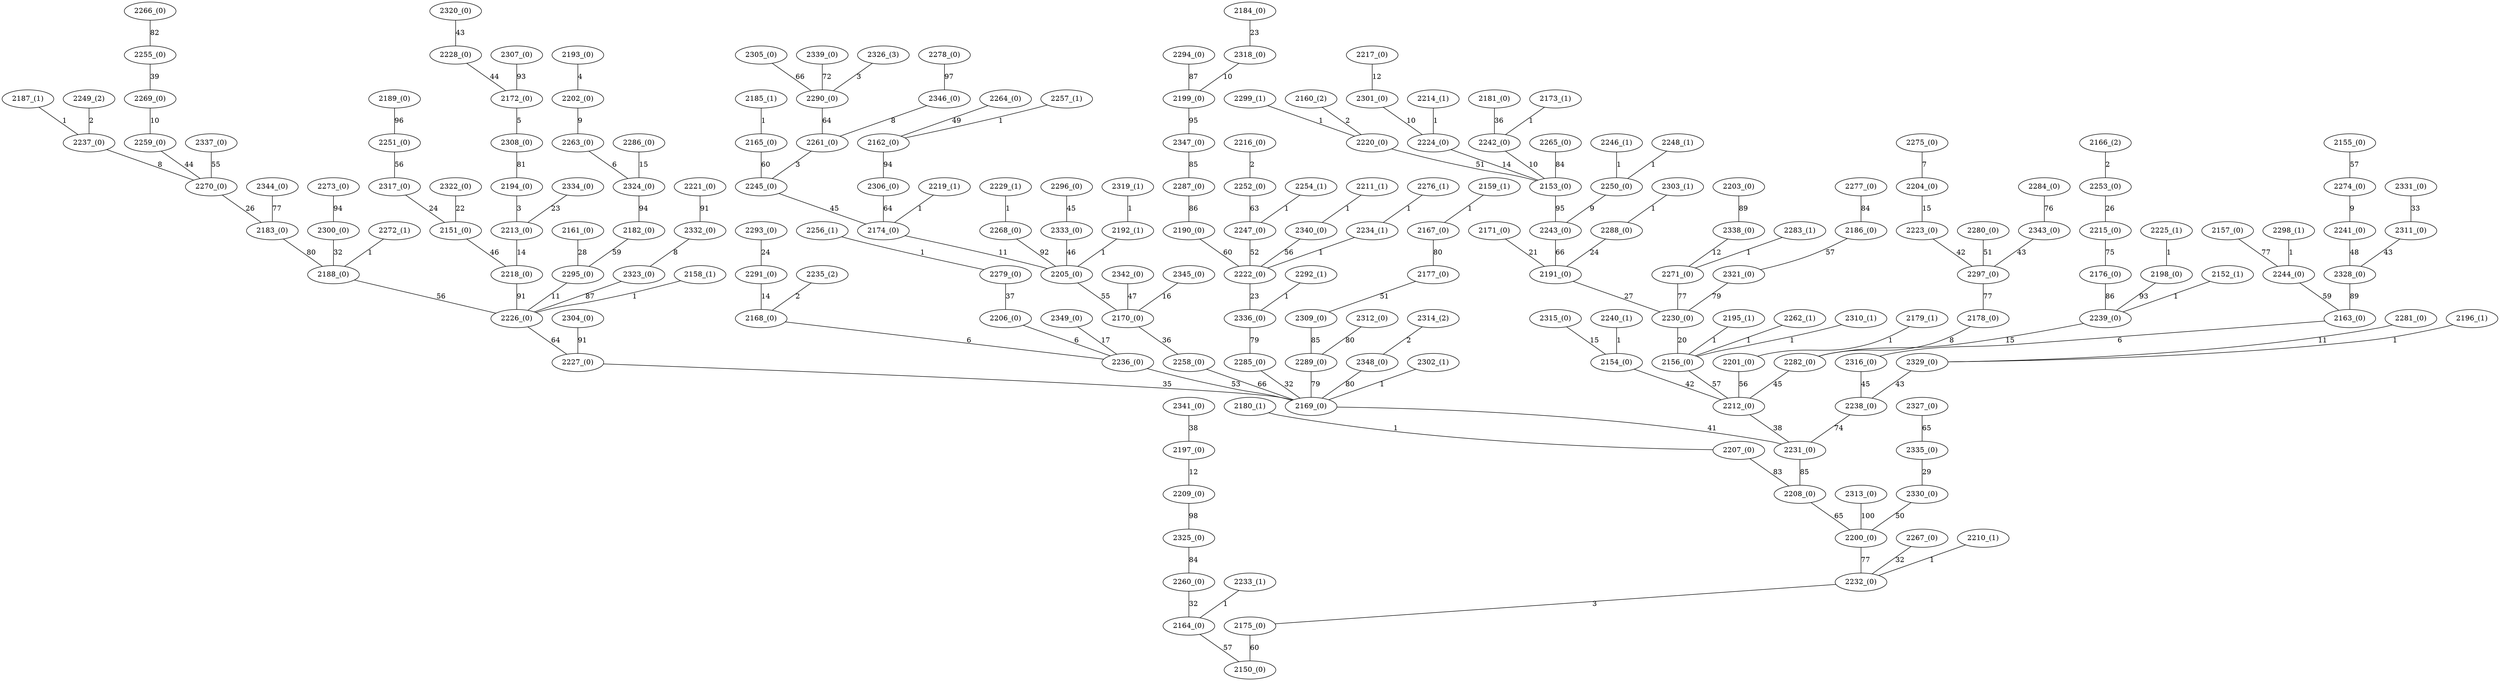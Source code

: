 graph {
    "2150_(0)" [weight=0,]
    "2164_(0)" [weight=0,]
    "2175_(0)" [weight=0,]
    "2232_(0)" [weight=0,]
    "2200_(0)" [weight=0,]
    "2208_(0)" [weight=0,]
    "2207_(0)" [weight=0,]
    "2231_(0)" [weight=0,]
    "2169_(0)" [weight=0,]
    "2212_(0)" [weight=0,]
    "2154_(0)" [weight=0,]
    "2156_(0)" [weight=0,]
    "2201_(0)" [weight=0,]
    "2227_(0)" [weight=0,]
    "2226_(0)" [weight=0,]
    "2188_(0)" [weight=0,]
    "2183_(0)" [weight=0,]
    "2218_(0)" [weight=0,]
    "2151_(0)" [weight=0,]
    "2213_(0)" [weight=0,]
    "2194_(0)" [weight=0,]
    "2230_(0)" [weight=0,]
    "2191_(0)" [weight=0,]
    "2171_(0)" [weight=0,]
    "2236_(0)" [weight=0,]
    "2168_(0)" [weight=0,]
    "2206_(0)" [weight=0,]
    "2238_(0)" [weight=0,]
    "2243_(0)" [weight=0,]
    "2153_(0)" [weight=0,]
    "2220_(0)" [weight=0,]
    "2224_(0)" [weight=0,]
    "2242_(0)" [weight=0,]
    "2181_(0)" [weight=0,]
    "2250_(0)" [weight=0,]
    "2258_(0)" [weight=0,]
    "2170_(0)" [weight=0,]
    "2205_(0)" [weight=0,]
    "2174_(0)" [weight=0,]
    "2245_(0)" [weight=0,]
    "2165_(0)" [weight=0,]
    "2260_(0)" [weight=0,]
    "2261_(0)" [weight=0,]
    "2265_(0)" [weight=0,]
    "2267_(0)" [weight=0,]
    "2268_(0)" [weight=0,]
    "2270_(0)" [weight=0,]
    "2237_(0)" [weight=0,]
    "2259_(0)" [weight=0,]
    "2269_(0)" [weight=0,]
    "2255_(0)" [weight=0,]
    "2266_(0)" [weight=0,]
    "2271_(0)" [weight=0,]
    "2279_(0)" [weight=0,]
    "2282_(0)" [weight=0,]
    "2178_(0)" [weight=0,]
    "2239_(0)" [weight=0,]
    "2176_(0)" [weight=0,]
    "2198_(0)" [weight=0,]
    "2215_(0)" [weight=0,]
    "2253_(0)" [weight=0,]
    "2285_(0)" [weight=0,]
    "2288_(0)" [weight=0,]
    "2289_(0)" [weight=0,]
    "2290_(0)" [weight=0,]
    "2291_(0)" [weight=0,]
    "2293_(0)" [weight=0,]
    "2295_(0)" [weight=0,]
    "2161_(0)" [weight=0,]
    "2182_(0)" [weight=0,]
    "2297_(0)" [weight=0,]
    "2223_(0)" [weight=0,]
    "2204_(0)" [weight=0,]
    "2275_(0)" [weight=0,]
    "2280_(0)" [weight=0,]
    "2300_(0)" [weight=0,]
    "2273_(0)" [weight=0,]
    "2301_(0)" [weight=0,]
    "2217_(0)" [weight=0,]
    "2304_(0)" [weight=0,]
    "2305_(0)" [weight=0,]
    "2306_(0)" [weight=0,]
    "2162_(0)" [weight=0,]
    "2264_(0)" [weight=0,]
    "2308_(0)" [weight=0,]
    "2172_(0)" [weight=0,]
    "2228_(0)" [weight=0,]
    "2307_(0)" [weight=0,]
    "2309_(0)" [weight=0,]
    "2177_(0)" [weight=0,]
    "2167_(0)" [weight=0,]
    "2312_(0)" [weight=0,]
    "2313_(0)" [weight=0,]
    "2315_(0)" [weight=0,]
    "2316_(0)" [weight=0,]
    "2163_(0)" [weight=0,]
    "2244_(0)" [weight=0,]
    "2157_(0)" [weight=0,]
    "2317_(0)" [weight=0,]
    "2251_(0)" [weight=0,]
    "2189_(0)" [weight=0,]
    "2320_(0)" [weight=0,]
    "2321_(0)" [weight=0,]
    "2186_(0)" [weight=0,]
    "2277_(0)" [weight=0,]
    "2322_(0)" [weight=0,]
    "2323_(0)" [weight=0,]
    "2324_(0)" [weight=0,]
    "2263_(0)" [weight=0,]
    "2202_(0)" [weight=0,]
    "2193_(0)" [weight=0,]
    "2286_(0)" [weight=0,]
    "2325_(0)" [weight=0,]
    "2209_(0)" [weight=0,]
    "2197_(0)" [weight=0,]
    "2328_(0)" [weight=0,]
    "2241_(0)" [weight=0,]
    "2274_(0)" [weight=0,]
    "2155_(0)" [weight=0,]
    "2311_(0)" [weight=0,]
    "2329_(0)" [weight=0,]
    "2281_(0)" [weight=0,]
    "2330_(0)" [weight=0,]
    "2331_(0)" [weight=0,]
    "2332_(0)" [weight=0,]
    "2221_(0)" [weight=0,]
    "2333_(0)" [weight=0,]
    "2296_(0)" [weight=0,]
    "2334_(0)" [weight=0,]
    "2335_(0)" [weight=0,]
    "2327_(0)" [weight=0,]
    "2336_(0)" [weight=0,]
    "2222_(0)" [weight=0,]
    "2190_(0)" [weight=0,]
    "2247_(0)" [weight=0,]
    "2252_(0)" [weight=0,]
    "2216_(0)" [weight=0,]
    "2287_(0)" [weight=0,]
    "2337_(0)" [weight=0,]
    "2338_(0)" [weight=0,]
    "2203_(0)" [weight=0,]
    "2339_(0)" [weight=0,]
    "2340_(0)" [weight=0,]
    "2341_(0)" [weight=0,]
    "2342_(0)" [weight=0,]
    "2343_(0)" [weight=0,]
    "2284_(0)" [weight=0,]
    "2344_(0)" [weight=0,]
    "2345_(0)" [weight=0,]
    "2346_(0)" [weight=0,]
    "2278_(0)" [weight=0,]
    "2347_(0)" [weight=0,]
    "2199_(0)" [weight=0,]
    "2294_(0)" [weight=0,]
    "2318_(0)" [weight=0,]
    "2184_(0)" [weight=0,]
    "2348_(0)" [weight=0,]
    "2349_(0)" [weight=0,]
    "2152_(1)" [weight=1,]
    "2158_(1)" [weight=1,]
    "2159_(1)" [weight=1,]
    "2173_(1)" [weight=1,]
    "2179_(1)" [weight=1,]
    "2180_(1)" [weight=1,]
    "2185_(1)" [weight=1,]
    "2187_(1)" [weight=1,]
    "2192_(1)" [weight=1,]
    "2195_(1)" [weight=1,]
    "2196_(1)" [weight=1,]
    "2210_(1)" [weight=1,]
    "2211_(1)" [weight=1,]
    "2214_(1)" [weight=1,]
    "2219_(1)" [weight=1,]
    "2225_(1)" [weight=1,]
    "2229_(1)" [weight=1,]
    "2233_(1)" [weight=1,]
    "2234_(1)" [weight=1,]
    "2240_(1)" [weight=1,]
    "2246_(1)" [weight=1,]
    "2248_(1)" [weight=1,]
    "2254_(1)" [weight=1,]
    "2256_(1)" [weight=1,]
    "2257_(1)" [weight=1,]
    "2262_(1)" [weight=1,]
    "2272_(1)" [weight=1,]
    "2276_(1)" [weight=1,]
    "2283_(1)" [weight=1,]
    "2292_(1)" [weight=1,]
    "2298_(1)" [weight=1,]
    "2299_(1)" [weight=1,]
    "2302_(1)" [weight=1,]
    "2303_(1)" [weight=1,]
    "2310_(1)" [weight=1,]
    "2319_(1)" [weight=1,]
    "2160_(2)" [weight=2,]
    "2166_(2)" [weight=2,]
    "2235_(2)" [weight=2,]
    "2249_(2)" [weight=2,]
    "2314_(2)" [weight=2,]
    "2326_(3)" [weight=3,]
    "2164_(0)" -- "2150_(0)" [label=57, weight=57]
    "2175_(0)" -- "2150_(0)" [label=60, weight=60]
    "2232_(0)" -- "2175_(0)" [label=3, weight=3]
    "2200_(0)" -- "2232_(0)" [label=77, weight=77]
    "2208_(0)" -- "2200_(0)" [label=65, weight=65]
    "2207_(0)" -- "2208_(0)" [label=83, weight=83]
    "2231_(0)" -- "2208_(0)" [label=85, weight=85]
    "2169_(0)" -- "2231_(0)" [label=41, weight=41]
    "2212_(0)" -- "2231_(0)" [label=38, weight=38]
    "2154_(0)" -- "2212_(0)" [label=42, weight=42]
    "2156_(0)" -- "2212_(0)" [label=57, weight=57]
    "2201_(0)" -- "2212_(0)" [label=56, weight=56]
    "2227_(0)" -- "2169_(0)" [label=35, weight=35]
    "2226_(0)" -- "2227_(0)" [label=64, weight=64]
    "2188_(0)" -- "2226_(0)" [label=56, weight=56]
    "2183_(0)" -- "2188_(0)" [label=80, weight=80]
    "2218_(0)" -- "2226_(0)" [label=91, weight=91]
    "2151_(0)" -- "2218_(0)" [label=46, weight=46]
    "2213_(0)" -- "2218_(0)" [label=14, weight=14]
    "2194_(0)" -- "2213_(0)" [label=3, weight=3]
    "2230_(0)" -- "2156_(0)" [label=20, weight=20]
    "2191_(0)" -- "2230_(0)" [label=27, weight=27]
    "2171_(0)" -- "2191_(0)" [label=21, weight=21]
    "2236_(0)" -- "2169_(0)" [label=53, weight=53]
    "2168_(0)" -- "2236_(0)" [label=6, weight=6]
    "2206_(0)" -- "2236_(0)" [label=6, weight=6]
    "2238_(0)" -- "2231_(0)" [label=74, weight=74]
    "2243_(0)" -- "2191_(0)" [label=66, weight=66]
    "2153_(0)" -- "2243_(0)" [label=95, weight=95]
    "2220_(0)" -- "2153_(0)" [label=51, weight=51]
    "2224_(0)" -- "2153_(0)" [label=14, weight=14]
    "2242_(0)" -- "2153_(0)" [label=10, weight=10]
    "2181_(0)" -- "2242_(0)" [label=36, weight=36]
    "2250_(0)" -- "2243_(0)" [label=9, weight=9]
    "2258_(0)" -- "2169_(0)" [label=66, weight=66]
    "2170_(0)" -- "2258_(0)" [label=36, weight=36]
    "2205_(0)" -- "2170_(0)" [label=55, weight=55]
    "2174_(0)" -- "2205_(0)" [label=11, weight=11]
    "2245_(0)" -- "2174_(0)" [label=45, weight=45]
    "2165_(0)" -- "2245_(0)" [label=60, weight=60]
    "2260_(0)" -- "2164_(0)" [label=32, weight=32]
    "2261_(0)" -- "2245_(0)" [label=3, weight=3]
    "2265_(0)" -- "2153_(0)" [label=84, weight=84]
    "2267_(0)" -- "2232_(0)" [label=32, weight=32]
    "2268_(0)" -- "2205_(0)" [label=92, weight=92]
    "2270_(0)" -- "2183_(0)" [label=26, weight=26]
    "2237_(0)" -- "2270_(0)" [label=8, weight=8]
    "2259_(0)" -- "2270_(0)" [label=44, weight=44]
    "2269_(0)" -- "2259_(0)" [label=10, weight=10]
    "2255_(0)" -- "2269_(0)" [label=39, weight=39]
    "2266_(0)" -- "2255_(0)" [label=82, weight=82]
    "2271_(0)" -- "2230_(0)" [label=77, weight=77]
    "2279_(0)" -- "2206_(0)" [label=37, weight=37]
    "2282_(0)" -- "2212_(0)" [label=45, weight=45]
    "2178_(0)" -- "2282_(0)" [label=8, weight=8]
    "2239_(0)" -- "2282_(0)" [label=15, weight=15]
    "2176_(0)" -- "2239_(0)" [label=86, weight=86]
    "2198_(0)" -- "2239_(0)" [label=93, weight=93]
    "2215_(0)" -- "2176_(0)" [label=75, weight=75]
    "2253_(0)" -- "2215_(0)" [label=26, weight=26]
    "2285_(0)" -- "2169_(0)" [label=32, weight=32]
    "2288_(0)" -- "2191_(0)" [label=24, weight=24]
    "2289_(0)" -- "2169_(0)" [label=79, weight=79]
    "2290_(0)" -- "2261_(0)" [label=64, weight=64]
    "2291_(0)" -- "2168_(0)" [label=14, weight=14]
    "2293_(0)" -- "2291_(0)" [label=24, weight=24]
    "2295_(0)" -- "2226_(0)" [label=11, weight=11]
    "2161_(0)" -- "2295_(0)" [label=28, weight=28]
    "2182_(0)" -- "2295_(0)" [label=59, weight=59]
    "2297_(0)" -- "2178_(0)" [label=77, weight=77]
    "2223_(0)" -- "2297_(0)" [label=42, weight=42]
    "2204_(0)" -- "2223_(0)" [label=15, weight=15]
    "2275_(0)" -- "2204_(0)" [label=7, weight=7]
    "2280_(0)" -- "2297_(0)" [label=51, weight=51]
    "2300_(0)" -- "2188_(0)" [label=32, weight=32]
    "2273_(0)" -- "2300_(0)" [label=94, weight=94]
    "2301_(0)" -- "2224_(0)" [label=10, weight=10]
    "2217_(0)" -- "2301_(0)" [label=12, weight=12]
    "2304_(0)" -- "2227_(0)" [label=91, weight=91]
    "2305_(0)" -- "2290_(0)" [label=66, weight=66]
    "2306_(0)" -- "2174_(0)" [label=64, weight=64]
    "2162_(0)" -- "2306_(0)" [label=94, weight=94]
    "2264_(0)" -- "2162_(0)" [label=49, weight=49]
    "2308_(0)" -- "2194_(0)" [label=81, weight=81]
    "2172_(0)" -- "2308_(0)" [label=5, weight=5]
    "2228_(0)" -- "2172_(0)" [label=44, weight=44]
    "2307_(0)" -- "2172_(0)" [label=93, weight=93]
    "2309_(0)" -- "2289_(0)" [label=85, weight=85]
    "2177_(0)" -- "2309_(0)" [label=51, weight=51]
    "2167_(0)" -- "2177_(0)" [label=80, weight=80]
    "2312_(0)" -- "2289_(0)" [label=80, weight=80]
    "2313_(0)" -- "2200_(0)" [label=100, weight=100]
    "2315_(0)" -- "2154_(0)" [label=15, weight=15]
    "2316_(0)" -- "2238_(0)" [label=45, weight=45]
    "2163_(0)" -- "2316_(0)" [label=6, weight=6]
    "2244_(0)" -- "2163_(0)" [label=59, weight=59]
    "2157_(0)" -- "2244_(0)" [label=77, weight=77]
    "2317_(0)" -- "2151_(0)" [label=24, weight=24]
    "2251_(0)" -- "2317_(0)" [label=56, weight=56]
    "2189_(0)" -- "2251_(0)" [label=96, weight=96]
    "2320_(0)" -- "2228_(0)" [label=43, weight=43]
    "2321_(0)" -- "2230_(0)" [label=79, weight=79]
    "2186_(0)" -- "2321_(0)" [label=57, weight=57]
    "2277_(0)" -- "2186_(0)" [label=84, weight=84]
    "2322_(0)" -- "2151_(0)" [label=22, weight=22]
    "2323_(0)" -- "2226_(0)" [label=87, weight=87]
    "2324_(0)" -- "2182_(0)" [label=94, weight=94]
    "2263_(0)" -- "2324_(0)" [label=6, weight=6]
    "2202_(0)" -- "2263_(0)" [label=9, weight=9]
    "2193_(0)" -- "2202_(0)" [label=4, weight=4]
    "2286_(0)" -- "2324_(0)" [label=15, weight=15]
    "2325_(0)" -- "2260_(0)" [label=84, weight=84]
    "2209_(0)" -- "2325_(0)" [label=98, weight=98]
    "2197_(0)" -- "2209_(0)" [label=12, weight=12]
    "2328_(0)" -- "2163_(0)" [label=89, weight=89]
    "2241_(0)" -- "2328_(0)" [label=48, weight=48]
    "2274_(0)" -- "2241_(0)" [label=9, weight=9]
    "2155_(0)" -- "2274_(0)" [label=57, weight=57]
    "2311_(0)" -- "2328_(0)" [label=43, weight=43]
    "2329_(0)" -- "2238_(0)" [label=43, weight=43]
    "2281_(0)" -- "2329_(0)" [label=11, weight=11]
    "2330_(0)" -- "2200_(0)" [label=50, weight=50]
    "2331_(0)" -- "2311_(0)" [label=33, weight=33]
    "2332_(0)" -- "2323_(0)" [label=8, weight=8]
    "2221_(0)" -- "2332_(0)" [label=91, weight=91]
    "2333_(0)" -- "2205_(0)" [label=46, weight=46]
    "2296_(0)" -- "2333_(0)" [label=45, weight=45]
    "2334_(0)" -- "2213_(0)" [label=23, weight=23]
    "2335_(0)" -- "2330_(0)" [label=29, weight=29]
    "2327_(0)" -- "2335_(0)" [label=65, weight=65]
    "2336_(0)" -- "2285_(0)" [label=79, weight=79]
    "2222_(0)" -- "2336_(0)" [label=23, weight=23]
    "2190_(0)" -- "2222_(0)" [label=60, weight=60]
    "2247_(0)" -- "2222_(0)" [label=52, weight=52]
    "2252_(0)" -- "2247_(0)" [label=63, weight=63]
    "2216_(0)" -- "2252_(0)" [label=2, weight=2]
    "2287_(0)" -- "2190_(0)" [label=86, weight=86]
    "2337_(0)" -- "2270_(0)" [label=55, weight=55]
    "2338_(0)" -- "2271_(0)" [label=12, weight=12]
    "2203_(0)" -- "2338_(0)" [label=89, weight=89]
    "2339_(0)" -- "2290_(0)" [label=72, weight=72]
    "2340_(0)" -- "2222_(0)" [label=56, weight=56]
    "2341_(0)" -- "2197_(0)" [label=38, weight=38]
    "2342_(0)" -- "2170_(0)" [label=47, weight=47]
    "2343_(0)" -- "2297_(0)" [label=43, weight=43]
    "2284_(0)" -- "2343_(0)" [label=76, weight=76]
    "2344_(0)" -- "2183_(0)" [label=77, weight=77]
    "2345_(0)" -- "2170_(0)" [label=16, weight=16]
    "2346_(0)" -- "2261_(0)" [label=8, weight=8]
    "2278_(0)" -- "2346_(0)" [label=97, weight=97]
    "2347_(0)" -- "2287_(0)" [label=85, weight=85]
    "2199_(0)" -- "2347_(0)" [label=95, weight=95]
    "2294_(0)" -- "2199_(0)" [label=87, weight=87]
    "2318_(0)" -- "2199_(0)" [label=10, weight=10]
    "2184_(0)" -- "2318_(0)" [label=23, weight=23]
    "2348_(0)" -- "2169_(0)" [label=80, weight=80]
    "2349_(0)" -- "2236_(0)" [label=17, weight=17]
    "2152_(1)" -- "2239_(0)" [label=1, weight=1]
    "2158_(1)" -- "2226_(0)" [label=1, weight=1]
    "2159_(1)" -- "2167_(0)" [label=1, weight=1]
    "2173_(1)" -- "2242_(0)" [label=1, weight=1]
    "2179_(1)" -- "2201_(0)" [label=1, weight=1]
    "2180_(1)" -- "2207_(0)" [label=1, weight=1]
    "2185_(1)" -- "2165_(0)" [label=1, weight=1]
    "2187_(1)" -- "2237_(0)" [label=1, weight=1]
    "2192_(1)" -- "2205_(0)" [label=1, weight=1]
    "2195_(1)" -- "2156_(0)" [label=1, weight=1]
    "2196_(1)" -- "2329_(0)" [label=1, weight=1]
    "2210_(1)" -- "2232_(0)" [label=1, weight=1]
    "2211_(1)" -- "2340_(0)" [label=1, weight=1]
    "2214_(1)" -- "2224_(0)" [label=1, weight=1]
    "2219_(1)" -- "2174_(0)" [label=1, weight=1]
    "2225_(1)" -- "2198_(0)" [label=1, weight=1]
    "2229_(1)" -- "2268_(0)" [label=1, weight=1]
    "2233_(1)" -- "2164_(0)" [label=1, weight=1]
    "2234_(1)" -- "2222_(0)" [label=1, weight=1]
    "2240_(1)" -- "2154_(0)" [label=1, weight=1]
    "2246_(1)" -- "2250_(0)" [label=1, weight=1]
    "2248_(1)" -- "2250_(0)" [label=1, weight=1]
    "2254_(1)" -- "2247_(0)" [label=1, weight=1]
    "2256_(1)" -- "2279_(0)" [label=1, weight=1]
    "2257_(1)" -- "2162_(0)" [label=1, weight=1]
    "2262_(1)" -- "2156_(0)" [label=1, weight=1]
    "2272_(1)" -- "2188_(0)" [label=1, weight=1]
    "2276_(1)" -- "2234_(1)" [label=1, weight=1]
    "2283_(1)" -- "2271_(0)" [label=1, weight=1]
    "2292_(1)" -- "2336_(0)" [label=1, weight=1]
    "2298_(1)" -- "2244_(0)" [label=1, weight=1]
    "2299_(1)" -- "2220_(0)" [label=1, weight=1]
    "2302_(1)" -- "2169_(0)" [label=1, weight=1]
    "2303_(1)" -- "2288_(0)" [label=1, weight=1]
    "2310_(1)" -- "2156_(0)" [label=1, weight=1]
    "2319_(1)" -- "2192_(1)" [label=1, weight=1]
    "2160_(2)" -- "2220_(0)" [label=2, weight=2]
    "2166_(2)" -- "2253_(0)" [label=2, weight=2]
    "2235_(2)" -- "2168_(0)" [label=2, weight=2]
    "2249_(2)" -- "2237_(0)" [label=2, weight=2]
    "2314_(2)" -- "2348_(0)" [label=2, weight=2]
    "2326_(3)" -- "2290_(0)" [label=3, weight=3]
}
